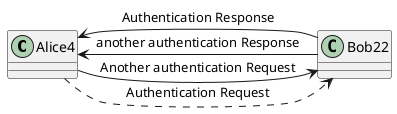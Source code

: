 @startuml
Alice4 ..> Bob22: Authentication Request
Bob22 --> Alice4: Authentication Response

Alice4 -> Bob22: Another authentication Request
Alice4 <-- Bob22: another authentication Response
@enduml
